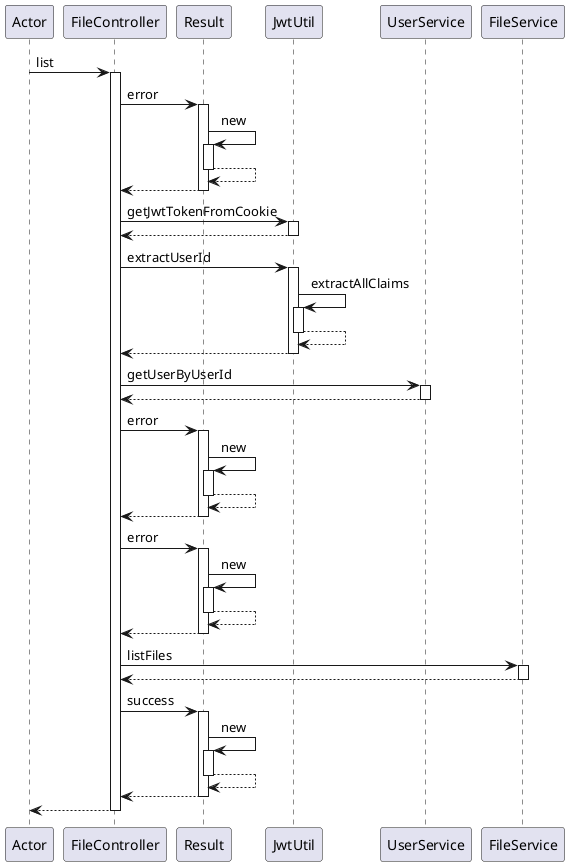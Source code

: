 @startuml
participant Actor
Actor -> FileController : list
activate FileController
FileController -> Result : error
activate Result
Result -> Result : new
activate Result
Result --> Result
deactivate Result
Result --> FileController
deactivate Result
FileController -> JwtUtil : getJwtTokenFromCookie
activate JwtUtil
JwtUtil --> FileController
deactivate JwtUtil
FileController -> JwtUtil : extractUserId
activate JwtUtil
JwtUtil -> JwtUtil : extractAllClaims
activate JwtUtil
JwtUtil --> JwtUtil
deactivate JwtUtil
JwtUtil --> FileController
deactivate JwtUtil
FileController -> UserService : getUserByUserId
activate UserService
UserService --> FileController
deactivate UserService
FileController -> Result : error
activate Result
Result -> Result : new
activate Result
Result --> Result
deactivate Result
Result --> FileController
deactivate Result
FileController -> Result : error
activate Result
Result -> Result : new
activate Result
Result --> Result
deactivate Result
Result --> FileController
deactivate Result
FileController -> FileService : listFiles
activate FileService
FileService --> FileController
deactivate FileService
FileController -> Result : success
activate Result
Result -> Result : new
activate Result
Result --> Result
deactivate Result
Result --> FileController
deactivate Result
return
@enduml